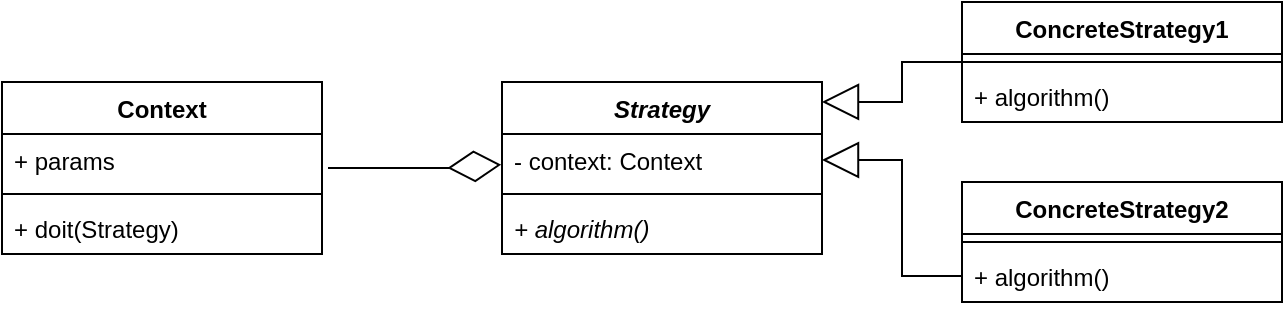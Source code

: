 <mxfile version="21.1.2" type="device">
  <diagram name="Page-1" id="KqO2YuktU0II47RgxezC">
    <mxGraphModel dx="1221" dy="831" grid="1" gridSize="10" guides="1" tooltips="1" connect="1" arrows="1" fold="1" page="1" pageScale="1" pageWidth="850" pageHeight="1100" math="0" shadow="0">
      <root>
        <mxCell id="0" />
        <mxCell id="1" parent="0" />
        <mxCell id="1mV_KQDP7BHjLNOALNkt-1" value="Context" style="swimlane;fontStyle=1;align=center;verticalAlign=top;childLayout=stackLayout;horizontal=1;startSize=26;horizontalStack=0;resizeParent=1;resizeParentMax=0;resizeLast=0;collapsible=1;marginBottom=0;" parent="1" vertex="1">
          <mxGeometry x="70" y="370" width="160" height="86" as="geometry" />
        </mxCell>
        <mxCell id="1mV_KQDP7BHjLNOALNkt-2" value="+ params" style="text;strokeColor=none;fillColor=none;align=left;verticalAlign=top;spacingLeft=4;spacingRight=4;overflow=hidden;rotatable=0;points=[[0,0.5],[1,0.5]];portConstraint=eastwest;" parent="1mV_KQDP7BHjLNOALNkt-1" vertex="1">
          <mxGeometry y="26" width="160" height="26" as="geometry" />
        </mxCell>
        <mxCell id="1mV_KQDP7BHjLNOALNkt-3" value="" style="line;strokeWidth=1;fillColor=none;align=left;verticalAlign=middle;spacingTop=-1;spacingLeft=3;spacingRight=3;rotatable=0;labelPosition=right;points=[];portConstraint=eastwest;strokeColor=inherit;" parent="1mV_KQDP7BHjLNOALNkt-1" vertex="1">
          <mxGeometry y="52" width="160" height="8" as="geometry" />
        </mxCell>
        <mxCell id="1mV_KQDP7BHjLNOALNkt-4" value="+ doit(Strategy)" style="text;strokeColor=none;fillColor=none;align=left;verticalAlign=top;spacingLeft=4;spacingRight=4;overflow=hidden;rotatable=0;points=[[0,0.5],[1,0.5]];portConstraint=eastwest;" parent="1mV_KQDP7BHjLNOALNkt-1" vertex="1">
          <mxGeometry y="60" width="160" height="26" as="geometry" />
        </mxCell>
        <mxCell id="1mV_KQDP7BHjLNOALNkt-5" value="Strategy" style="swimlane;fontStyle=3;align=center;verticalAlign=top;childLayout=stackLayout;horizontal=1;startSize=26;horizontalStack=0;resizeParent=1;resizeParentMax=0;resizeLast=0;collapsible=1;marginBottom=0;" parent="1" vertex="1">
          <mxGeometry x="320" y="370" width="160" height="86" as="geometry" />
        </mxCell>
        <mxCell id="1mV_KQDP7BHjLNOALNkt-6" value="- context: Context" style="text;strokeColor=none;fillColor=none;align=left;verticalAlign=top;spacingLeft=4;spacingRight=4;overflow=hidden;rotatable=0;points=[[0,0.5],[1,0.5]];portConstraint=eastwest;" parent="1mV_KQDP7BHjLNOALNkt-5" vertex="1">
          <mxGeometry y="26" width="160" height="26" as="geometry" />
        </mxCell>
        <mxCell id="1mV_KQDP7BHjLNOALNkt-7" value="" style="line;strokeWidth=1;fillColor=none;align=left;verticalAlign=middle;spacingTop=-1;spacingLeft=3;spacingRight=3;rotatable=0;labelPosition=right;points=[];portConstraint=eastwest;strokeColor=inherit;" parent="1mV_KQDP7BHjLNOALNkt-5" vertex="1">
          <mxGeometry y="52" width="160" height="8" as="geometry" />
        </mxCell>
        <mxCell id="1mV_KQDP7BHjLNOALNkt-8" value="+ algorithm()" style="text;strokeColor=none;fillColor=none;align=left;verticalAlign=top;spacingLeft=4;spacingRight=4;overflow=hidden;rotatable=0;points=[[0,0.5],[1,0.5]];portConstraint=eastwest;fontStyle=2" parent="1mV_KQDP7BHjLNOALNkt-5" vertex="1">
          <mxGeometry y="60" width="160" height="26" as="geometry" />
        </mxCell>
        <mxCell id="5_QyH_SX6PeyTNFy_2vL-1" style="edgeStyle=orthogonalEdgeStyle;rounded=0;orthogonalLoop=1;jettySize=auto;html=1;entryX=1;entryY=0.116;entryDx=0;entryDy=0;entryPerimeter=0;endArrow=block;endFill=0;endSize=16;" edge="1" parent="1" source="1mV_KQDP7BHjLNOALNkt-9" target="1mV_KQDP7BHjLNOALNkt-5">
          <mxGeometry relative="1" as="geometry" />
        </mxCell>
        <mxCell id="1mV_KQDP7BHjLNOALNkt-9" value="ConcreteStrategy1" style="swimlane;fontStyle=1;align=center;verticalAlign=top;childLayout=stackLayout;horizontal=1;startSize=26;horizontalStack=0;resizeParent=1;resizeParentMax=0;resizeLast=0;collapsible=1;marginBottom=0;" parent="1" vertex="1">
          <mxGeometry x="550" y="330" width="160" height="60" as="geometry" />
        </mxCell>
        <mxCell id="1mV_KQDP7BHjLNOALNkt-11" value="" style="line;strokeWidth=1;fillColor=none;align=left;verticalAlign=middle;spacingTop=-1;spacingLeft=3;spacingRight=3;rotatable=0;labelPosition=right;points=[];portConstraint=eastwest;strokeColor=inherit;" parent="1mV_KQDP7BHjLNOALNkt-9" vertex="1">
          <mxGeometry y="26" width="160" height="8" as="geometry" />
        </mxCell>
        <mxCell id="1mV_KQDP7BHjLNOALNkt-12" value="+ algorithm()" style="text;strokeColor=none;fillColor=none;align=left;verticalAlign=top;spacingLeft=4;spacingRight=4;overflow=hidden;rotatable=0;points=[[0,0.5],[1,0.5]];portConstraint=eastwest;fontStyle=0" parent="1mV_KQDP7BHjLNOALNkt-9" vertex="1">
          <mxGeometry y="34" width="160" height="26" as="geometry" />
        </mxCell>
        <mxCell id="1mV_KQDP7BHjLNOALNkt-13" value="ConcreteStrategy2" style="swimlane;fontStyle=1;align=center;verticalAlign=top;childLayout=stackLayout;horizontal=1;startSize=26;horizontalStack=0;resizeParent=1;resizeParentMax=0;resizeLast=0;collapsible=1;marginBottom=0;" parent="1" vertex="1">
          <mxGeometry x="550" y="420" width="160" height="60" as="geometry" />
        </mxCell>
        <mxCell id="1mV_KQDP7BHjLNOALNkt-14" value="" style="line;strokeWidth=1;fillColor=none;align=left;verticalAlign=middle;spacingTop=-1;spacingLeft=3;spacingRight=3;rotatable=0;labelPosition=right;points=[];portConstraint=eastwest;strokeColor=inherit;" parent="1mV_KQDP7BHjLNOALNkt-13" vertex="1">
          <mxGeometry y="26" width="160" height="8" as="geometry" />
        </mxCell>
        <mxCell id="1mV_KQDP7BHjLNOALNkt-15" value="+ algorithm()" style="text;strokeColor=none;fillColor=none;align=left;verticalAlign=top;spacingLeft=4;spacingRight=4;overflow=hidden;rotatable=0;points=[[0,0.5],[1,0.5]];portConstraint=eastwest;fontStyle=0" parent="1mV_KQDP7BHjLNOALNkt-13" vertex="1">
          <mxGeometry y="34" width="160" height="26" as="geometry" />
        </mxCell>
        <mxCell id="1mV_KQDP7BHjLNOALNkt-21" value="" style="endArrow=diamondThin;endFill=0;endSize=24;html=1;rounded=0;entryX=-0.021;entryY=0.859;entryDx=0;entryDy=0;entryPerimeter=0;" parent="1" edge="1">
          <mxGeometry width="160" relative="1" as="geometry">
            <mxPoint x="233" y="413" as="sourcePoint" />
            <mxPoint x="319.64" y="411.334" as="targetPoint" />
            <Array as="points">
              <mxPoint x="293" y="413" />
            </Array>
          </mxGeometry>
        </mxCell>
        <mxCell id="5_QyH_SX6PeyTNFy_2vL-2" style="edgeStyle=orthogonalEdgeStyle;rounded=0;orthogonalLoop=1;jettySize=auto;html=1;endArrow=block;endFill=0;endSize=16;" edge="1" parent="1" source="1mV_KQDP7BHjLNOALNkt-15" target="1mV_KQDP7BHjLNOALNkt-6">
          <mxGeometry relative="1" as="geometry" />
        </mxCell>
      </root>
    </mxGraphModel>
  </diagram>
</mxfile>
